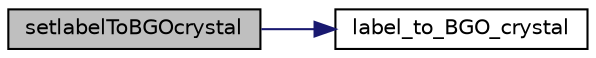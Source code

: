 digraph "setlabelToBGOcrystal"
{
 // LATEX_PDF_SIZE
  edge [fontname="Helvetica",fontsize="10",labelfontname="Helvetica",labelfontsize="10"];
  node [fontname="Helvetica",fontsize="10",shape=record];
  rankdir="LR";
  Node1 [label="setlabelToBGOcrystal",height=0.2,width=0.4,color="black", fillcolor="grey75", style="filled", fontcolor="black",tooltip=" "];
  Node1 -> Node2 [color="midnightblue",fontsize="10",style="solid",fontname="Helvetica"];
  Node2 [label="label_to_BGO_crystal",height=0.2,width=0.4,color="black", fillcolor="white", style="filled",URL="$utils_8hpp.html#a1ec793700deb7d7b317666d3bfa96f4c",tooltip=" "];
}
